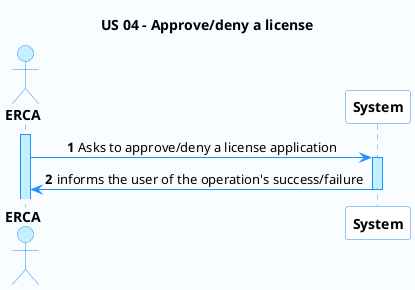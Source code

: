 @startuml

'-Style----------------------------------------------------------------------------------------------------------------

autonumber

skinparam DefaultTextAlignment center

skinparam BackgroundColor #fafdff

skinparam participant {
    BackgroundColor AWS_BG_COLOR
    BorderColor AWS_BORDER_COLOR
}

skinparam sequence {
    LifeLineBorderColor DodgerBlue
    LifeLineBackgroundColor APPLICATION

    ActorBackgroundColor APPLICATION
    ActorBorderColor DodgerBlue

    BackgroundColor #FFFFFF
    ArrowColor DodgerBlue
    BorderColor DodgerBlue
    ParticipantBorderColor DodgerBlue

    GroupBorderColor #082642
    GroupBackgroundColor APPLICATION
}


'-Title----------------------------------------------------------------------------------------------------------------

title US 04 - Approve/deny a license

'-Actors/Participants--------------------------------------------------------------------------------------------------

actor "<b>ERCA" as A
participant "<b>System" as CR


'-Associations---------------------------------------------------------------------------------------------------------

activate A

A -> CR: Asks to approve/deny a license application
activate CR


CR -> A: informs the user of the operation's success/failure
deactivate CR
'----------------------------------------------------------------------------------------------------------------------

@enduml
